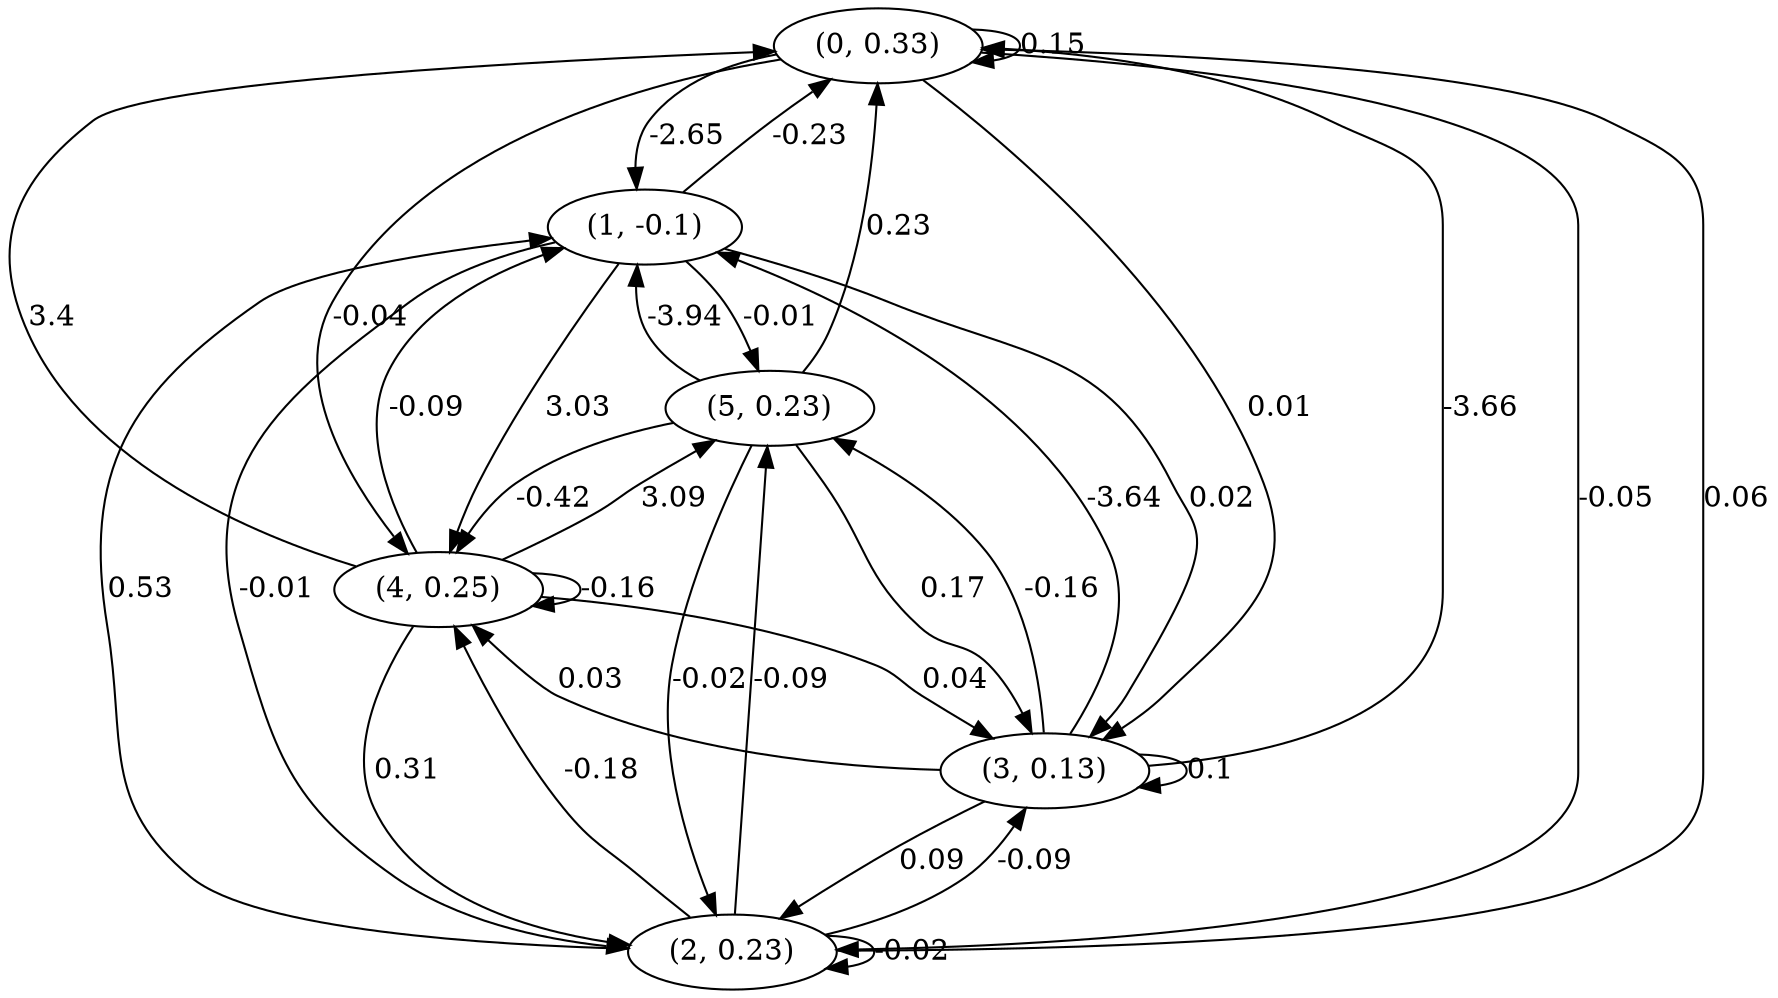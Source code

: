 digraph {
    0 [ label = "(0, 0.33)" ]
    1 [ label = "(1, -0.1)" ]
    2 [ label = "(2, 0.23)" ]
    3 [ label = "(3, 0.13)" ]
    4 [ label = "(4, 0.25)" ]
    5 [ label = "(5, 0.23)" ]
    0 -> 0 [ label = "0.15" ]
    2 -> 2 [ label = "-0.02" ]
    3 -> 3 [ label = "0.1" ]
    4 -> 4 [ label = "-0.16" ]
    1 -> 0 [ label = "-0.23" ]
    2 -> 0 [ label = "0.06" ]
    3 -> 0 [ label = "-3.66" ]
    4 -> 0 [ label = "3.4" ]
    5 -> 0 [ label = "0.23" ]
    0 -> 1 [ label = "-2.65" ]
    2 -> 1 [ label = "0.53" ]
    3 -> 1 [ label = "-3.64" ]
    4 -> 1 [ label = "-0.09" ]
    5 -> 1 [ label = "-3.94" ]
    0 -> 2 [ label = "-0.05" ]
    1 -> 2 [ label = "-0.01" ]
    3 -> 2 [ label = "0.09" ]
    4 -> 2 [ label = "0.31" ]
    5 -> 2 [ label = "-0.02" ]
    0 -> 3 [ label = "0.01" ]
    1 -> 3 [ label = "0.02" ]
    2 -> 3 [ label = "-0.09" ]
    4 -> 3 [ label = "0.04" ]
    5 -> 3 [ label = "0.17" ]
    0 -> 4 [ label = "-0.04" ]
    1 -> 4 [ label = "3.03" ]
    2 -> 4 [ label = "-0.18" ]
    3 -> 4 [ label = "0.03" ]
    5 -> 4 [ label = "-0.42" ]
    1 -> 5 [ label = "-0.01" ]
    2 -> 5 [ label = "-0.09" ]
    3 -> 5 [ label = "-0.16" ]
    4 -> 5 [ label = "3.09" ]
}

